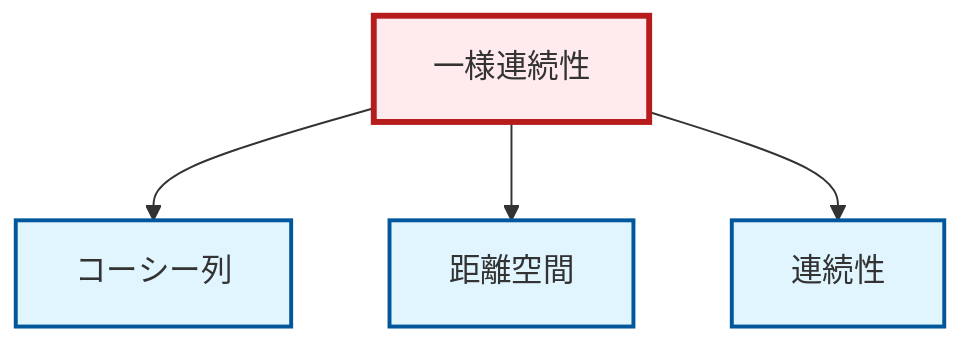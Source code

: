 graph TD
    classDef definition fill:#e1f5fe,stroke:#01579b,stroke-width:2px
    classDef theorem fill:#f3e5f5,stroke:#4a148c,stroke-width:2px
    classDef axiom fill:#fff3e0,stroke:#e65100,stroke-width:2px
    classDef example fill:#e8f5e9,stroke:#1b5e20,stroke-width:2px
    classDef current fill:#ffebee,stroke:#b71c1c,stroke-width:3px
    def-metric-space["距離空間"]:::definition
    def-uniform-continuity["一様連続性"]:::definition
    def-cauchy-sequence["コーシー列"]:::definition
    def-continuity["連続性"]:::definition
    def-uniform-continuity --> def-cauchy-sequence
    def-uniform-continuity --> def-metric-space
    def-uniform-continuity --> def-continuity
    class def-uniform-continuity current